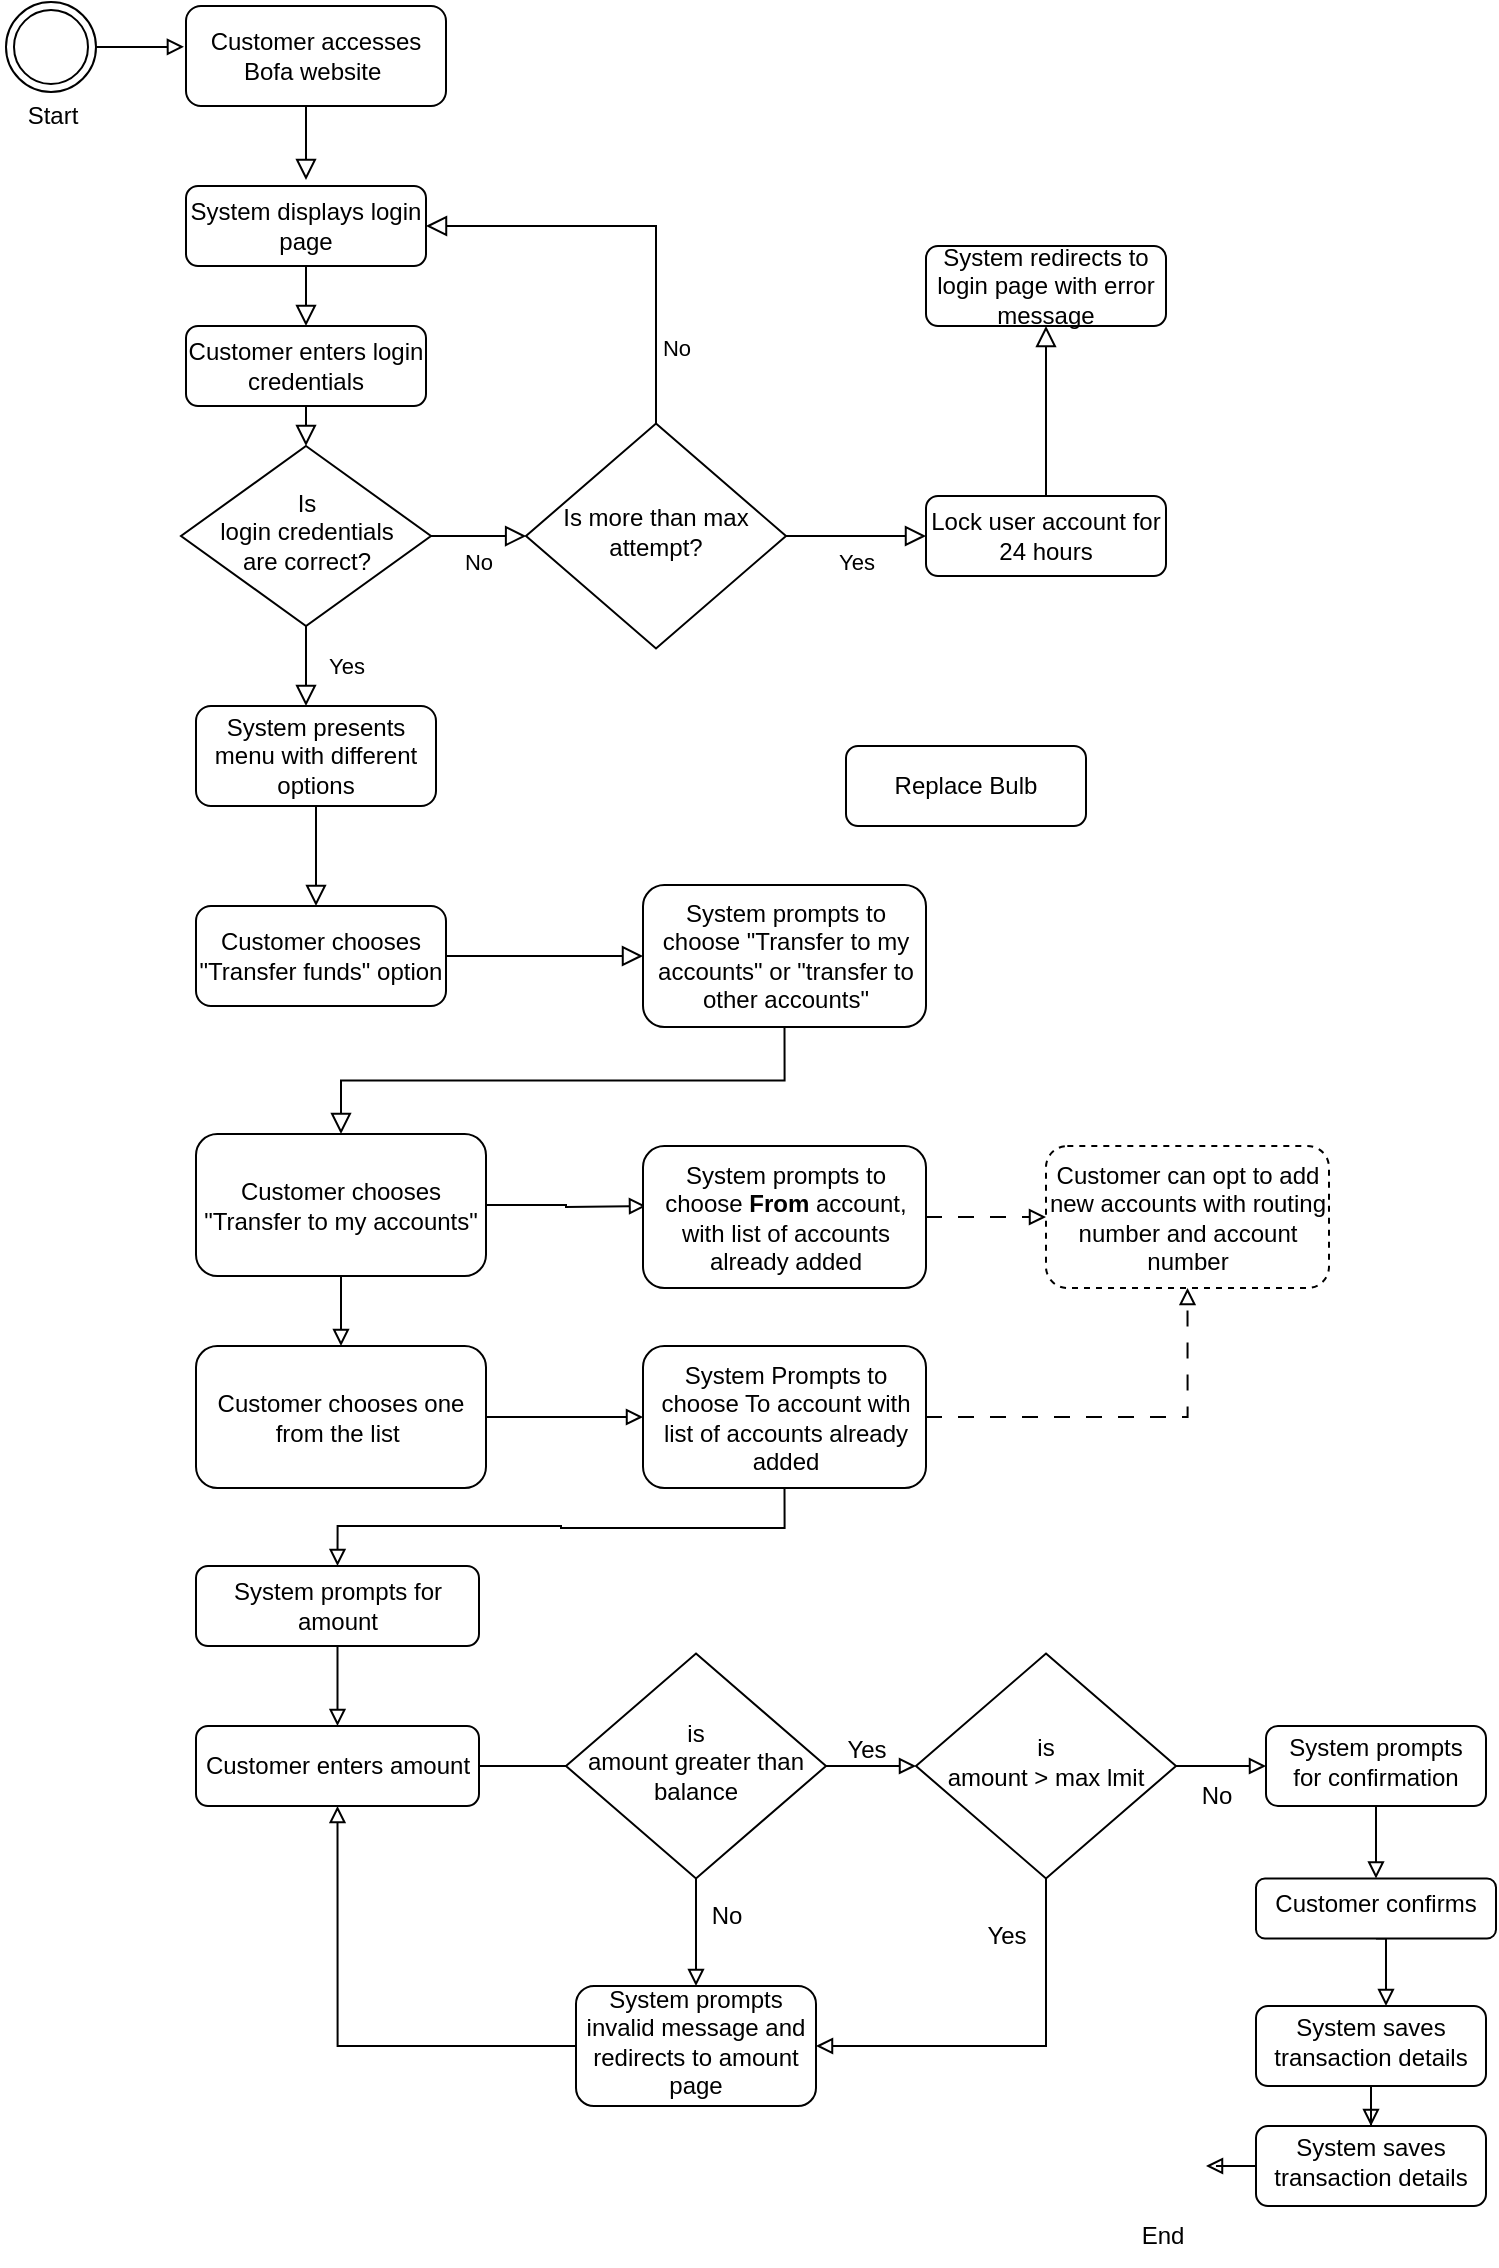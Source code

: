 <mxfile version="20.8.4" type="github">
  <diagram id="C5RBs43oDa-KdzZeNtuy" name="Page-1">
    <mxGraphModel dx="1912" dy="1209" grid="1" gridSize="10" guides="1" tooltips="1" connect="1" arrows="1" fold="1" page="1" pageScale="1" pageWidth="827" pageHeight="1169" math="0" shadow="0">
      <root>
        <mxCell id="WIyWlLk6GJQsqaUBKTNV-0" />
        <mxCell id="WIyWlLk6GJQsqaUBKTNV-1" parent="WIyWlLk6GJQsqaUBKTNV-0" />
        <mxCell id="WIyWlLk6GJQsqaUBKTNV-2" value="" style="rounded=0;html=1;jettySize=auto;orthogonalLoop=1;fontSize=11;endArrow=block;endFill=0;endSize=8;strokeWidth=1;shadow=0;labelBackgroundColor=none;edgeStyle=orthogonalEdgeStyle;" parent="WIyWlLk6GJQsqaUBKTNV-1" edge="1">
          <mxGeometry relative="1" as="geometry">
            <mxPoint x="190" y="70" as="sourcePoint" />
            <mxPoint x="190" y="107" as="targetPoint" />
          </mxGeometry>
        </mxCell>
        <mxCell id="WIyWlLk6GJQsqaUBKTNV-3" value="Customer accesses Bofa website&amp;nbsp;" style="rounded=1;whiteSpace=wrap;html=1;fontSize=12;glass=0;strokeWidth=1;shadow=0;" parent="WIyWlLk6GJQsqaUBKTNV-1" vertex="1">
          <mxGeometry x="130" y="20" width="130" height="50" as="geometry" />
        </mxCell>
        <mxCell id="WIyWlLk6GJQsqaUBKTNV-4" value="Yes" style="rounded=0;html=1;jettySize=auto;orthogonalLoop=1;fontSize=11;endArrow=block;endFill=0;endSize=8;strokeWidth=1;shadow=0;labelBackgroundColor=none;edgeStyle=orthogonalEdgeStyle;entryX=0.5;entryY=0;entryDx=0;entryDy=0;" parent="WIyWlLk6GJQsqaUBKTNV-1" source="WIyWlLk6GJQsqaUBKTNV-6" edge="1">
          <mxGeometry y="20" relative="1" as="geometry">
            <mxPoint as="offset" />
            <mxPoint x="190" y="370" as="targetPoint" />
          </mxGeometry>
        </mxCell>
        <mxCell id="WIyWlLk6GJQsqaUBKTNV-6" value="Is &lt;br&gt;login credentials&lt;br&gt;are correct?" style="rhombus;whiteSpace=wrap;html=1;shadow=0;fontFamily=Helvetica;fontSize=12;align=center;strokeWidth=1;spacing=6;spacingTop=-4;" parent="WIyWlLk6GJQsqaUBKTNV-1" vertex="1">
          <mxGeometry x="127.5" y="240" width="125" height="90" as="geometry" />
        </mxCell>
        <mxCell id="WIyWlLk6GJQsqaUBKTNV-7" value="Lock user account for 24 hours" style="rounded=1;whiteSpace=wrap;html=1;fontSize=12;glass=0;strokeWidth=1;shadow=0;" parent="WIyWlLk6GJQsqaUBKTNV-1" vertex="1">
          <mxGeometry x="500" y="265" width="120" height="40" as="geometry" />
        </mxCell>
        <mxCell id="WIyWlLk6GJQsqaUBKTNV-11" value="Customer chooses &quot;Transfer funds&quot; option" style="rounded=1;whiteSpace=wrap;html=1;fontSize=12;glass=0;strokeWidth=1;shadow=0;" parent="WIyWlLk6GJQsqaUBKTNV-1" vertex="1">
          <mxGeometry x="135" y="470" width="125" height="50" as="geometry" />
        </mxCell>
        <mxCell id="WIyWlLk6GJQsqaUBKTNV-12" value="Replace Bulb" style="rounded=1;whiteSpace=wrap;html=1;fontSize=12;glass=0;strokeWidth=1;shadow=0;" parent="WIyWlLk6GJQsqaUBKTNV-1" vertex="1">
          <mxGeometry x="460" y="390" width="120" height="40" as="geometry" />
        </mxCell>
        <mxCell id="V0wX_VRdvDDfQWeRpgun-2" value="Is more than max attempt?" style="rhombus;whiteSpace=wrap;html=1;shadow=0;fontFamily=Helvetica;fontSize=12;align=center;strokeWidth=1;spacing=6;spacingTop=-4;" vertex="1" parent="WIyWlLk6GJQsqaUBKTNV-1">
          <mxGeometry x="300" y="228.75" width="130" height="112.5" as="geometry" />
        </mxCell>
        <mxCell id="V0wX_VRdvDDfQWeRpgun-5" value="System displays login page" style="rounded=1;whiteSpace=wrap;html=1;fontSize=12;glass=0;strokeWidth=1;shadow=0;" vertex="1" parent="WIyWlLk6GJQsqaUBKTNV-1">
          <mxGeometry x="130" y="110" width="120" height="40" as="geometry" />
        </mxCell>
        <mxCell id="V0wX_VRdvDDfQWeRpgun-6" value="Customer enters login credentials" style="rounded=1;whiteSpace=wrap;html=1;fontSize=12;glass=0;strokeWidth=1;shadow=0;" vertex="1" parent="WIyWlLk6GJQsqaUBKTNV-1">
          <mxGeometry x="130" y="180" width="120" height="40" as="geometry" />
        </mxCell>
        <mxCell id="V0wX_VRdvDDfQWeRpgun-7" value="" style="rounded=0;html=1;jettySize=auto;orthogonalLoop=1;fontSize=11;endArrow=block;endFill=0;endSize=8;strokeWidth=1;shadow=0;labelBackgroundColor=none;edgeStyle=orthogonalEdgeStyle;exitX=0.5;exitY=1;exitDx=0;exitDy=0;entryX=0.5;entryY=0;entryDx=0;entryDy=0;" edge="1" parent="WIyWlLk6GJQsqaUBKTNV-1" source="V0wX_VRdvDDfQWeRpgun-5" target="V0wX_VRdvDDfQWeRpgun-6">
          <mxGeometry relative="1" as="geometry">
            <mxPoint x="192" y="150" as="sourcePoint" />
            <mxPoint x="190" y="150" as="targetPoint" />
          </mxGeometry>
        </mxCell>
        <mxCell id="V0wX_VRdvDDfQWeRpgun-13" value="" style="rounded=0;html=1;jettySize=auto;orthogonalLoop=1;fontSize=11;endArrow=block;endFill=0;endSize=8;strokeWidth=1;shadow=0;labelBackgroundColor=none;edgeStyle=orthogonalEdgeStyle;exitX=0.5;exitY=1;exitDx=0;exitDy=0;" edge="1" parent="WIyWlLk6GJQsqaUBKTNV-1" source="V0wX_VRdvDDfQWeRpgun-6">
          <mxGeometry relative="1" as="geometry">
            <mxPoint x="200" y="140" as="sourcePoint" />
            <mxPoint x="190" y="240" as="targetPoint" />
          </mxGeometry>
        </mxCell>
        <mxCell id="V0wX_VRdvDDfQWeRpgun-14" value="No" style="rounded=0;html=1;jettySize=auto;orthogonalLoop=1;fontSize=11;endArrow=block;endFill=0;endSize=8;strokeWidth=1;shadow=0;labelBackgroundColor=none;edgeStyle=orthogonalEdgeStyle;exitX=1;exitY=0.5;exitDx=0;exitDy=0;verticalAlign=top;" edge="1" parent="WIyWlLk6GJQsqaUBKTNV-1" source="WIyWlLk6GJQsqaUBKTNV-6" target="V0wX_VRdvDDfQWeRpgun-2">
          <mxGeometry relative="1" as="geometry">
            <mxPoint x="264" y="140" as="sourcePoint" />
            <mxPoint x="264" y="180" as="targetPoint" />
            <Array as="points" />
          </mxGeometry>
        </mxCell>
        <mxCell id="V0wX_VRdvDDfQWeRpgun-15" value="Yes" style="rounded=0;html=1;jettySize=auto;orthogonalLoop=1;fontSize=11;endArrow=block;endFill=0;endSize=8;strokeWidth=1;shadow=0;labelBackgroundColor=none;edgeStyle=orthogonalEdgeStyle;exitX=1;exitY=0.5;exitDx=0;exitDy=0;entryX=0;entryY=0.5;entryDx=0;entryDy=0;verticalAlign=top;" edge="1" parent="WIyWlLk6GJQsqaUBKTNV-1" source="V0wX_VRdvDDfQWeRpgun-2" target="WIyWlLk6GJQsqaUBKTNV-7">
          <mxGeometry relative="1" as="geometry">
            <mxPoint x="210" y="150" as="sourcePoint" />
            <mxPoint x="560" y="280" as="targetPoint" />
          </mxGeometry>
        </mxCell>
        <mxCell id="V0wX_VRdvDDfQWeRpgun-16" value="No" style="rounded=0;html=1;jettySize=auto;orthogonalLoop=1;fontSize=11;endArrow=block;endFill=0;endSize=8;strokeWidth=1;shadow=0;labelBackgroundColor=none;edgeStyle=orthogonalEdgeStyle;entryX=1;entryY=0.5;entryDx=0;entryDy=0;verticalAlign=bottom;exitX=0.5;exitY=0;exitDx=0;exitDy=0;" edge="1" parent="WIyWlLk6GJQsqaUBKTNV-1" source="V0wX_VRdvDDfQWeRpgun-2" target="V0wX_VRdvDDfQWeRpgun-5">
          <mxGeometry x="-0.735" y="-10" relative="1" as="geometry">
            <mxPoint x="360" y="229" as="sourcePoint" />
            <mxPoint x="220" y="200" as="targetPoint" />
            <Array as="points">
              <mxPoint x="365" y="130" />
            </Array>
            <mxPoint as="offset" />
          </mxGeometry>
        </mxCell>
        <mxCell id="V0wX_VRdvDDfQWeRpgun-17" value="" style="rounded=0;html=1;jettySize=auto;orthogonalLoop=1;fontSize=11;endArrow=block;endFill=0;endSize=8;strokeWidth=1;shadow=0;labelBackgroundColor=none;edgeStyle=orthogonalEdgeStyle;entryX=0.5;entryY=1;entryDx=0;entryDy=0;exitX=0.5;exitY=0;exitDx=0;exitDy=0;" edge="1" parent="WIyWlLk6GJQsqaUBKTNV-1" source="WIyWlLk6GJQsqaUBKTNV-7" target="V0wX_VRdvDDfQWeRpgun-18">
          <mxGeometry relative="1" as="geometry">
            <mxPoint x="560" y="260" as="sourcePoint" />
            <mxPoint x="620" y="140" as="targetPoint" />
            <Array as="points" />
          </mxGeometry>
        </mxCell>
        <mxCell id="V0wX_VRdvDDfQWeRpgun-18" value="System redirects to login page with error message" style="rounded=1;whiteSpace=wrap;html=1;fontSize=12;glass=0;strokeWidth=1;shadow=0;" vertex="1" parent="WIyWlLk6GJQsqaUBKTNV-1">
          <mxGeometry x="500" y="140" width="120" height="40" as="geometry" />
        </mxCell>
        <mxCell id="V0wX_VRdvDDfQWeRpgun-22" value="System presents menu with different options" style="rounded=1;whiteSpace=wrap;html=1;fontSize=12;glass=0;strokeWidth=1;shadow=0;" vertex="1" parent="WIyWlLk6GJQsqaUBKTNV-1">
          <mxGeometry x="135" y="370" width="120" height="50" as="geometry" />
        </mxCell>
        <mxCell id="V0wX_VRdvDDfQWeRpgun-25" value="" style="rounded=0;html=1;jettySize=auto;orthogonalLoop=1;fontSize=11;endArrow=block;endFill=0;endSize=8;strokeWidth=1;shadow=0;labelBackgroundColor=none;edgeStyle=orthogonalEdgeStyle;exitX=0.5;exitY=1;exitDx=0;exitDy=0;" edge="1" parent="WIyWlLk6GJQsqaUBKTNV-1" source="V0wX_VRdvDDfQWeRpgun-22">
          <mxGeometry y="20" relative="1" as="geometry">
            <mxPoint as="offset" />
            <mxPoint x="200" y="340" as="sourcePoint" />
            <mxPoint x="195" y="470" as="targetPoint" />
          </mxGeometry>
        </mxCell>
        <mxCell id="V0wX_VRdvDDfQWeRpgun-30" value="System prompts to choose &quot;Transfer to my accounts&quot; or &quot;transfer to other accounts&quot;" style="rounded=1;whiteSpace=wrap;html=1;fontSize=12;glass=0;strokeWidth=1;shadow=0;" vertex="1" parent="WIyWlLk6GJQsqaUBKTNV-1">
          <mxGeometry x="358.5" y="459.5" width="141.5" height="71" as="geometry" />
        </mxCell>
        <mxCell id="V0wX_VRdvDDfQWeRpgun-34" value="" style="rounded=0;html=1;jettySize=auto;orthogonalLoop=1;fontSize=11;endArrow=block;endFill=0;endSize=8;strokeWidth=1;shadow=0;labelBackgroundColor=none;edgeStyle=orthogonalEdgeStyle;exitX=1;exitY=0.5;exitDx=0;exitDy=0;entryX=0;entryY=0.5;entryDx=0;entryDy=0;" edge="1" parent="WIyWlLk6GJQsqaUBKTNV-1" source="WIyWlLk6GJQsqaUBKTNV-11" target="V0wX_VRdvDDfQWeRpgun-30">
          <mxGeometry y="20" relative="1" as="geometry">
            <mxPoint as="offset" />
            <mxPoint x="189.5" y="520" as="sourcePoint" />
            <mxPoint x="390" y="520" as="targetPoint" />
          </mxGeometry>
        </mxCell>
        <mxCell id="V0wX_VRdvDDfQWeRpgun-38" value="" style="rounded=0;html=1;jettySize=auto;orthogonalLoop=1;fontSize=11;endArrow=block;endFill=0;endSize=8;strokeWidth=1;shadow=0;labelBackgroundColor=none;edgeStyle=orthogonalEdgeStyle;exitX=0.5;exitY=1;exitDx=0;exitDy=0;entryX=0.5;entryY=0;entryDx=0;entryDy=0;" edge="1" parent="WIyWlLk6GJQsqaUBKTNV-1" source="V0wX_VRdvDDfQWeRpgun-30" target="V0wX_VRdvDDfQWeRpgun-39">
          <mxGeometry y="20" relative="1" as="geometry">
            <mxPoint as="offset" />
            <mxPoint x="205" y="430" as="sourcePoint" />
            <mxPoint x="195" y="690" as="targetPoint" />
          </mxGeometry>
        </mxCell>
        <mxCell id="V0wX_VRdvDDfQWeRpgun-41" style="edgeStyle=orthogonalEdgeStyle;rounded=0;orthogonalLoop=1;jettySize=auto;html=1;endArrow=block;endFill=0;exitX=0.5;exitY=1;exitDx=0;exitDy=0;entryX=0.5;entryY=0;entryDx=0;entryDy=0;" edge="1" parent="WIyWlLk6GJQsqaUBKTNV-1" source="V0wX_VRdvDDfQWeRpgun-39" target="V0wX_VRdvDDfQWeRpgun-43">
          <mxGeometry relative="1" as="geometry">
            <mxPoint x="429" y="680" as="targetPoint" />
          </mxGeometry>
        </mxCell>
        <mxCell id="V0wX_VRdvDDfQWeRpgun-68" style="edgeStyle=orthogonalEdgeStyle;rounded=0;orthogonalLoop=1;jettySize=auto;html=1;endArrow=block;endFill=0;exitX=1;exitY=0.5;exitDx=0;exitDy=0;" edge="1" parent="WIyWlLk6GJQsqaUBKTNV-1" source="V0wX_VRdvDDfQWeRpgun-39">
          <mxGeometry relative="1" as="geometry">
            <mxPoint x="360" y="620" as="targetPoint" />
          </mxGeometry>
        </mxCell>
        <mxCell id="V0wX_VRdvDDfQWeRpgun-39" value="Customer chooses &quot;Transfer to my accounts&quot;" style="rounded=1;whiteSpace=wrap;html=1;fontSize=12;glass=0;strokeWidth=1;shadow=0;" vertex="1" parent="WIyWlLk6GJQsqaUBKTNV-1">
          <mxGeometry x="135" y="584" width="145" height="71" as="geometry" />
        </mxCell>
        <mxCell id="V0wX_VRdvDDfQWeRpgun-48" style="edgeStyle=orthogonalEdgeStyle;rounded=0;orthogonalLoop=1;jettySize=auto;html=1;exitX=1;exitY=0.5;exitDx=0;exitDy=0;endArrow=block;endFill=0;dashed=1;dashPattern=8 8;entryX=0;entryY=0.5;entryDx=0;entryDy=0;" edge="1" parent="WIyWlLk6GJQsqaUBKTNV-1" source="V0wX_VRdvDDfQWeRpgun-42" target="V0wX_VRdvDDfQWeRpgun-50">
          <mxGeometry relative="1" as="geometry">
            <mxPoint x="530" y="725.524" as="targetPoint" />
          </mxGeometry>
        </mxCell>
        <mxCell id="V0wX_VRdvDDfQWeRpgun-42" value="System prompts to choose &lt;b&gt;From&lt;/b&gt; account, with list of accounts already added" style="rounded=1;whiteSpace=wrap;html=1;fontSize=12;glass=0;strokeWidth=1;shadow=0;" vertex="1" parent="WIyWlLk6GJQsqaUBKTNV-1">
          <mxGeometry x="358.5" y="590" width="141.5" height="71" as="geometry" />
        </mxCell>
        <mxCell id="V0wX_VRdvDDfQWeRpgun-66" style="edgeStyle=orthogonalEdgeStyle;rounded=0;orthogonalLoop=1;jettySize=auto;html=1;exitX=1;exitY=0.5;exitDx=0;exitDy=0;endArrow=block;endFill=0;" edge="1" parent="WIyWlLk6GJQsqaUBKTNV-1" source="V0wX_VRdvDDfQWeRpgun-43" target="V0wX_VRdvDDfQWeRpgun-46">
          <mxGeometry relative="1" as="geometry" />
        </mxCell>
        <mxCell id="V0wX_VRdvDDfQWeRpgun-67" style="edgeStyle=orthogonalEdgeStyle;rounded=0;orthogonalLoop=1;jettySize=auto;html=1;exitX=0.5;exitY=1;exitDx=0;exitDy=0;entryX=0.5;entryY=0;entryDx=0;entryDy=0;endArrow=block;endFill=0;" edge="1" parent="WIyWlLk6GJQsqaUBKTNV-1" source="V0wX_VRdvDDfQWeRpgun-46" target="V0wX_VRdvDDfQWeRpgun-60">
          <mxGeometry relative="1" as="geometry" />
        </mxCell>
        <mxCell id="V0wX_VRdvDDfQWeRpgun-43" value="Customer chooses one from the list&amp;nbsp;" style="rounded=1;whiteSpace=wrap;html=1;fontSize=12;glass=0;strokeWidth=1;shadow=0;" vertex="1" parent="WIyWlLk6GJQsqaUBKTNV-1">
          <mxGeometry x="135" y="690" width="145" height="71" as="geometry" />
        </mxCell>
        <mxCell id="V0wX_VRdvDDfQWeRpgun-49" style="edgeStyle=orthogonalEdgeStyle;rounded=0;orthogonalLoop=1;jettySize=auto;html=1;endArrow=block;endFill=0;dashed=1;dashPattern=8 8;entryX=0.5;entryY=1;entryDx=0;entryDy=0;exitX=1;exitY=0.5;exitDx=0;exitDy=0;" edge="1" parent="WIyWlLk6GJQsqaUBKTNV-1" source="V0wX_VRdvDDfQWeRpgun-46" target="V0wX_VRdvDDfQWeRpgun-50">
          <mxGeometry relative="1" as="geometry">
            <mxPoint x="591.143" y="740" as="targetPoint" />
            <mxPoint x="641" y="800" as="sourcePoint" />
            <Array as="points">
              <mxPoint x="631" y="726" />
            </Array>
          </mxGeometry>
        </mxCell>
        <mxCell id="V0wX_VRdvDDfQWeRpgun-46" value="System Prompts to choose To account with list of accounts already added" style="rounded=1;whiteSpace=wrap;html=1;fontSize=12;glass=0;strokeWidth=1;shadow=0;" vertex="1" parent="WIyWlLk6GJQsqaUBKTNV-1">
          <mxGeometry x="358.5" y="690" width="141.5" height="71" as="geometry" />
        </mxCell>
        <mxCell id="V0wX_VRdvDDfQWeRpgun-50" value="Customer can opt to add new accounts with routing number and account number" style="rounded=1;whiteSpace=wrap;html=1;fontSize=12;glass=0;strokeWidth=1;shadow=0;dashed=1;" vertex="1" parent="WIyWlLk6GJQsqaUBKTNV-1">
          <mxGeometry x="560" y="590" width="141.5" height="71" as="geometry" />
        </mxCell>
        <mxCell id="V0wX_VRdvDDfQWeRpgun-61" style="edgeStyle=orthogonalEdgeStyle;rounded=0;orthogonalLoop=1;jettySize=auto;html=1;endArrow=block;endFill=0;entryX=0.5;entryY=0;entryDx=0;entryDy=0;" edge="1" parent="WIyWlLk6GJQsqaUBKTNV-1" source="V0wX_VRdvDDfQWeRpgun-60" target="V0wX_VRdvDDfQWeRpgun-62">
          <mxGeometry relative="1" as="geometry">
            <mxPoint x="205.75" y="890" as="targetPoint" />
          </mxGeometry>
        </mxCell>
        <mxCell id="V0wX_VRdvDDfQWeRpgun-60" value="System prompts for amount" style="rounded=1;whiteSpace=wrap;html=1;fontSize=12;glass=0;strokeWidth=1;shadow=0;" vertex="1" parent="WIyWlLk6GJQsqaUBKTNV-1">
          <mxGeometry x="135" y="800" width="141.5" height="40" as="geometry" />
        </mxCell>
        <mxCell id="V0wX_VRdvDDfQWeRpgun-63" style="edgeStyle=orthogonalEdgeStyle;rounded=0;orthogonalLoop=1;jettySize=auto;html=1;exitX=1;exitY=0.5;exitDx=0;exitDy=0;endArrow=block;endFill=0;entryX=0;entryY=0.5;entryDx=0;entryDy=0;" edge="1" parent="WIyWlLk6GJQsqaUBKTNV-1" source="V0wX_VRdvDDfQWeRpgun-62">
          <mxGeometry relative="1" as="geometry">
            <mxPoint x="358.5" y="900" as="targetPoint" />
          </mxGeometry>
        </mxCell>
        <mxCell id="V0wX_VRdvDDfQWeRpgun-62" value="Customer enters amount" style="rounded=1;whiteSpace=wrap;html=1;fontSize=12;glass=0;strokeWidth=1;shadow=0;" vertex="1" parent="WIyWlLk6GJQsqaUBKTNV-1">
          <mxGeometry x="135" y="880" width="141.5" height="40" as="geometry" />
        </mxCell>
        <mxCell id="V0wX_VRdvDDfQWeRpgun-65" style="edgeStyle=orthogonalEdgeStyle;rounded=0;orthogonalLoop=1;jettySize=auto;html=1;exitX=0.5;exitY=1;exitDx=0;exitDy=0;endArrow=block;endFill=0;" edge="1" parent="WIyWlLk6GJQsqaUBKTNV-1">
          <mxGeometry relative="1" as="geometry">
            <mxPoint x="429.25" y="920" as="sourcePoint" />
            <mxPoint x="429.286" y="920" as="targetPoint" />
          </mxGeometry>
        </mxCell>
        <mxCell id="V0wX_VRdvDDfQWeRpgun-71" value="" style="edgeStyle=orthogonalEdgeStyle;rounded=0;orthogonalLoop=1;jettySize=auto;html=1;endArrow=block;endFill=0;" edge="1" parent="WIyWlLk6GJQsqaUBKTNV-1" source="V0wX_VRdvDDfQWeRpgun-69" target="V0wX_VRdvDDfQWeRpgun-70">
          <mxGeometry relative="1" as="geometry" />
        </mxCell>
        <mxCell id="V0wX_VRdvDDfQWeRpgun-103" style="edgeStyle=orthogonalEdgeStyle;rounded=0;orthogonalLoop=1;jettySize=auto;html=1;entryX=0.5;entryY=0;entryDx=0;entryDy=0;endArrow=block;endFill=0;" edge="1" parent="WIyWlLk6GJQsqaUBKTNV-1" source="V0wX_VRdvDDfQWeRpgun-69" target="V0wX_VRdvDDfQWeRpgun-80">
          <mxGeometry relative="1" as="geometry" />
        </mxCell>
        <mxCell id="V0wX_VRdvDDfQWeRpgun-69" value="is&lt;br&gt;amount greater than balance" style="rhombus;whiteSpace=wrap;html=1;shadow=0;fontFamily=Helvetica;fontSize=12;align=center;strokeWidth=1;spacing=6;spacingTop=-4;" vertex="1" parent="WIyWlLk6GJQsqaUBKTNV-1">
          <mxGeometry x="320" y="843.75" width="130" height="112.5" as="geometry" />
        </mxCell>
        <mxCell id="V0wX_VRdvDDfQWeRpgun-99" style="edgeStyle=orthogonalEdgeStyle;rounded=0;orthogonalLoop=1;jettySize=auto;html=1;entryX=1;entryY=0.5;entryDx=0;entryDy=0;endArrow=block;endFill=0;exitX=0.5;exitY=1;exitDx=0;exitDy=0;" edge="1" parent="WIyWlLk6GJQsqaUBKTNV-1" source="V0wX_VRdvDDfQWeRpgun-70" target="V0wX_VRdvDDfQWeRpgun-80">
          <mxGeometry relative="1" as="geometry">
            <Array as="points">
              <mxPoint x="560" y="1040" />
            </Array>
          </mxGeometry>
        </mxCell>
        <mxCell id="V0wX_VRdvDDfQWeRpgun-104" style="edgeStyle=orthogonalEdgeStyle;rounded=0;orthogonalLoop=1;jettySize=auto;html=1;exitX=1;exitY=0.5;exitDx=0;exitDy=0;entryX=0;entryY=0.5;entryDx=0;entryDy=0;endArrow=block;endFill=0;" edge="1" parent="WIyWlLk6GJQsqaUBKTNV-1" source="V0wX_VRdvDDfQWeRpgun-70" target="V0wX_VRdvDDfQWeRpgun-75">
          <mxGeometry relative="1" as="geometry" />
        </mxCell>
        <mxCell id="V0wX_VRdvDDfQWeRpgun-70" value="is&lt;br&gt;amount &amp;gt; max lmit" style="rhombus;whiteSpace=wrap;html=1;shadow=0;fontFamily=Helvetica;fontSize=12;align=center;strokeWidth=1;spacing=6;spacingTop=-4;" vertex="1" parent="WIyWlLk6GJQsqaUBKTNV-1">
          <mxGeometry x="495" y="843.75" width="130" height="112.5" as="geometry" />
        </mxCell>
        <mxCell id="V0wX_VRdvDDfQWeRpgun-74" value="Yes" style="text;html=1;align=center;verticalAlign=middle;resizable=0;points=[];autosize=1;strokeColor=none;fillColor=none;" vertex="1" parent="WIyWlLk6GJQsqaUBKTNV-1">
          <mxGeometry x="450" y="877" width="40" height="30" as="geometry" />
        </mxCell>
        <mxCell id="V0wX_VRdvDDfQWeRpgun-105" style="edgeStyle=orthogonalEdgeStyle;rounded=0;orthogonalLoop=1;jettySize=auto;html=1;exitX=0.5;exitY=1;exitDx=0;exitDy=0;endArrow=block;endFill=0;" edge="1" parent="WIyWlLk6GJQsqaUBKTNV-1" source="V0wX_VRdvDDfQWeRpgun-75" target="V0wX_VRdvDDfQWeRpgun-87">
          <mxGeometry relative="1" as="geometry" />
        </mxCell>
        <mxCell id="V0wX_VRdvDDfQWeRpgun-75" value="System prompts for confirmation" style="rounded=1;whiteSpace=wrap;html=1;shadow=0;strokeWidth=1;spacing=6;spacingTop=-4;" vertex="1" parent="WIyWlLk6GJQsqaUBKTNV-1">
          <mxGeometry x="670" y="880" width="110" height="40" as="geometry" />
        </mxCell>
        <mxCell id="V0wX_VRdvDDfQWeRpgun-82" style="edgeStyle=orthogonalEdgeStyle;rounded=0;orthogonalLoop=1;jettySize=auto;html=1;entryX=0.5;entryY=1;entryDx=0;entryDy=0;endArrow=block;endFill=0;" edge="1" parent="WIyWlLk6GJQsqaUBKTNV-1" source="V0wX_VRdvDDfQWeRpgun-80" target="V0wX_VRdvDDfQWeRpgun-62">
          <mxGeometry relative="1" as="geometry" />
        </mxCell>
        <mxCell id="V0wX_VRdvDDfQWeRpgun-80" value="System prompts invalid message and redirects to amount page" style="whiteSpace=wrap;html=1;shadow=0;strokeWidth=1;spacing=6;spacingTop=-4;rounded=1;" vertex="1" parent="WIyWlLk6GJQsqaUBKTNV-1">
          <mxGeometry x="325" y="1010" width="120" height="60" as="geometry" />
        </mxCell>
        <mxCell id="V0wX_VRdvDDfQWeRpgun-111" style="edgeStyle=orthogonalEdgeStyle;rounded=0;orthogonalLoop=1;jettySize=auto;html=1;exitX=0.5;exitY=1;exitDx=0;exitDy=0;endArrow=block;endFill=0;" edge="1" parent="WIyWlLk6GJQsqaUBKTNV-1" source="V0wX_VRdvDDfQWeRpgun-87">
          <mxGeometry relative="1" as="geometry">
            <mxPoint x="730" y="1020" as="targetPoint" />
          </mxGeometry>
        </mxCell>
        <mxCell id="V0wX_VRdvDDfQWeRpgun-87" value="Customer confirms" style="whiteSpace=wrap;html=1;rounded=1;shadow=0;strokeWidth=1;spacing=6;spacingTop=-4;" vertex="1" parent="WIyWlLk6GJQsqaUBKTNV-1">
          <mxGeometry x="665" y="956.25" width="120" height="30" as="geometry" />
        </mxCell>
        <mxCell id="V0wX_VRdvDDfQWeRpgun-96" style="edgeStyle=orthogonalEdgeStyle;rounded=0;orthogonalLoop=1;jettySize=auto;html=1;exitX=0.5;exitY=1;exitDx=0;exitDy=0;endArrow=block;endFill=0;" edge="1" parent="WIyWlLk6GJQsqaUBKTNV-1" source="V0wX_VRdvDDfQWeRpgun-75" target="V0wX_VRdvDDfQWeRpgun-75">
          <mxGeometry relative="1" as="geometry" />
        </mxCell>
        <mxCell id="V0wX_VRdvDDfQWeRpgun-106" value="Yes" style="text;html=1;align=center;verticalAlign=middle;resizable=0;points=[];autosize=1;strokeColor=none;fillColor=none;" vertex="1" parent="WIyWlLk6GJQsqaUBKTNV-1">
          <mxGeometry x="520" y="970" width="40" height="30" as="geometry" />
        </mxCell>
        <mxCell id="V0wX_VRdvDDfQWeRpgun-107" value="No" style="text;html=1;align=center;verticalAlign=middle;resizable=0;points=[];autosize=1;strokeColor=none;fillColor=none;" vertex="1" parent="WIyWlLk6GJQsqaUBKTNV-1">
          <mxGeometry x="380" y="960" width="40" height="30" as="geometry" />
        </mxCell>
        <mxCell id="V0wX_VRdvDDfQWeRpgun-108" value="No" style="text;html=1;align=center;verticalAlign=middle;resizable=0;points=[];autosize=1;strokeColor=none;fillColor=none;" vertex="1" parent="WIyWlLk6GJQsqaUBKTNV-1">
          <mxGeometry x="625" y="900" width="40" height="30" as="geometry" />
        </mxCell>
        <mxCell id="V0wX_VRdvDDfQWeRpgun-115" style="edgeStyle=orthogonalEdgeStyle;rounded=0;orthogonalLoop=1;jettySize=auto;html=1;entryX=0.5;entryY=0;entryDx=0;entryDy=0;endArrow=block;endFill=0;" edge="1" parent="WIyWlLk6GJQsqaUBKTNV-1" source="V0wX_VRdvDDfQWeRpgun-112" target="V0wX_VRdvDDfQWeRpgun-113">
          <mxGeometry relative="1" as="geometry" />
        </mxCell>
        <mxCell id="V0wX_VRdvDDfQWeRpgun-112" value="System saves transaction details" style="whiteSpace=wrap;html=1;rounded=1;shadow=0;strokeWidth=1;spacing=6;spacingTop=-4;" vertex="1" parent="WIyWlLk6GJQsqaUBKTNV-1">
          <mxGeometry x="665" y="1020" width="115" height="40" as="geometry" />
        </mxCell>
        <mxCell id="V0wX_VRdvDDfQWeRpgun-116" style="edgeStyle=orthogonalEdgeStyle;rounded=0;orthogonalLoop=1;jettySize=auto;html=1;endArrow=block;endFill=0;" edge="1" parent="WIyWlLk6GJQsqaUBKTNV-1" source="V0wX_VRdvDDfQWeRpgun-113">
          <mxGeometry relative="1" as="geometry">
            <mxPoint x="640" y="1100" as="targetPoint" />
          </mxGeometry>
        </mxCell>
        <mxCell id="V0wX_VRdvDDfQWeRpgun-113" value="System saves transaction details" style="whiteSpace=wrap;html=1;rounded=1;shadow=0;strokeWidth=1;spacing=6;spacingTop=-4;" vertex="1" parent="WIyWlLk6GJQsqaUBKTNV-1">
          <mxGeometry x="665" y="1080" width="115" height="40" as="geometry" />
        </mxCell>
        <mxCell id="V0wX_VRdvDDfQWeRpgun-117" value="" style="shape=image;html=1;verticalAlign=top;verticalLabelPosition=bottom;labelBackgroundColor=#ffffff;imageAspect=0;aspect=fixed;image=https://cdn2.iconfinder.com/data/icons/boxicons-regular-vol-3/24/bx-stop-circle-128.png;rounded=1;dashed=1;" vertex="1" parent="WIyWlLk6GJQsqaUBKTNV-1">
          <mxGeometry x="590" y="1076" width="48" height="48" as="geometry" />
        </mxCell>
        <mxCell id="V0wX_VRdvDDfQWeRpgun-121" style="edgeStyle=orthogonalEdgeStyle;rounded=0;orthogonalLoop=1;jettySize=auto;html=1;entryX=-0.008;entryY=0.408;entryDx=0;entryDy=0;entryPerimeter=0;endArrow=block;endFill=0;" edge="1" parent="WIyWlLk6GJQsqaUBKTNV-1" source="V0wX_VRdvDDfQWeRpgun-118" target="WIyWlLk6GJQsqaUBKTNV-3">
          <mxGeometry relative="1" as="geometry" />
        </mxCell>
        <mxCell id="V0wX_VRdvDDfQWeRpgun-118" value="" style="ellipse;shape=doubleEllipse;html=1;dashed=0;whitespace=wrap;aspect=fixed;rounded=1;" vertex="1" parent="WIyWlLk6GJQsqaUBKTNV-1">
          <mxGeometry x="40" y="18" width="45" height="45" as="geometry" />
        </mxCell>
        <mxCell id="V0wX_VRdvDDfQWeRpgun-122" value="Start" style="text;html=1;align=center;verticalAlign=middle;resizable=0;points=[];autosize=1;strokeColor=none;fillColor=none;" vertex="1" parent="WIyWlLk6GJQsqaUBKTNV-1">
          <mxGeometry x="37.5" y="60" width="50" height="30" as="geometry" />
        </mxCell>
        <mxCell id="V0wX_VRdvDDfQWeRpgun-123" value="End" style="text;html=1;align=center;verticalAlign=middle;resizable=0;points=[];autosize=1;strokeColor=none;fillColor=none;" vertex="1" parent="WIyWlLk6GJQsqaUBKTNV-1">
          <mxGeometry x="598" y="1120" width="40" height="30" as="geometry" />
        </mxCell>
      </root>
    </mxGraphModel>
  </diagram>
</mxfile>
